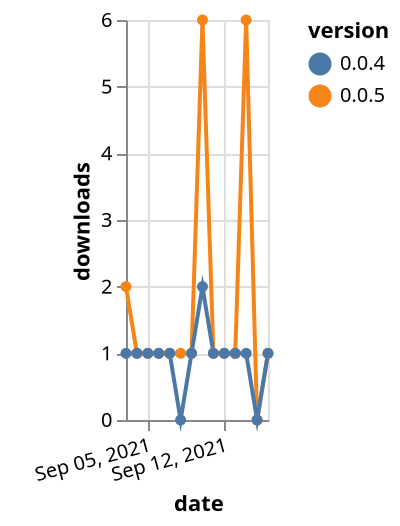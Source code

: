 {"$schema": "https://vega.github.io/schema/vega-lite/v5.json", "description": "A simple bar chart with embedded data.", "data": {"values": [{"date": "2021-09-03", "total": 172, "delta": 2, "version": "0.0.5"}, {"date": "2021-09-04", "total": 173, "delta": 1, "version": "0.0.5"}, {"date": "2021-09-05", "total": 174, "delta": 1, "version": "0.0.5"}, {"date": "2021-09-06", "total": 175, "delta": 1, "version": "0.0.5"}, {"date": "2021-09-07", "total": 176, "delta": 1, "version": "0.0.5"}, {"date": "2021-09-08", "total": 177, "delta": 1, "version": "0.0.5"}, {"date": "2021-09-09", "total": 178, "delta": 1, "version": "0.0.5"}, {"date": "2021-09-10", "total": 184, "delta": 6, "version": "0.0.5"}, {"date": "2021-09-11", "total": 185, "delta": 1, "version": "0.0.5"}, {"date": "2021-09-12", "total": 186, "delta": 1, "version": "0.0.5"}, {"date": "2021-09-13", "total": 187, "delta": 1, "version": "0.0.5"}, {"date": "2021-09-14", "total": 193, "delta": 6, "version": "0.0.5"}, {"date": "2021-09-15", "total": 193, "delta": 0, "version": "0.0.5"}, {"date": "2021-09-16", "total": 194, "delta": 1, "version": "0.0.5"}, {"date": "2021-09-03", "total": 150, "delta": 1, "version": "0.0.4"}, {"date": "2021-09-04", "total": 151, "delta": 1, "version": "0.0.4"}, {"date": "2021-09-05", "total": 152, "delta": 1, "version": "0.0.4"}, {"date": "2021-09-06", "total": 153, "delta": 1, "version": "0.0.4"}, {"date": "2021-09-07", "total": 154, "delta": 1, "version": "0.0.4"}, {"date": "2021-09-08", "total": 154, "delta": 0, "version": "0.0.4"}, {"date": "2021-09-09", "total": 155, "delta": 1, "version": "0.0.4"}, {"date": "2021-09-10", "total": 157, "delta": 2, "version": "0.0.4"}, {"date": "2021-09-11", "total": 158, "delta": 1, "version": "0.0.4"}, {"date": "2021-09-12", "total": 159, "delta": 1, "version": "0.0.4"}, {"date": "2021-09-13", "total": 160, "delta": 1, "version": "0.0.4"}, {"date": "2021-09-14", "total": 161, "delta": 1, "version": "0.0.4"}, {"date": "2021-09-15", "total": 161, "delta": 0, "version": "0.0.4"}, {"date": "2021-09-16", "total": 162, "delta": 1, "version": "0.0.4"}]}, "width": "container", "mark": {"type": "line", "point": {"filled": true}}, "encoding": {"x": {"field": "date", "type": "temporal", "timeUnit": "yearmonthdate", "title": "date", "axis": {"labelAngle": -15}}, "y": {"field": "delta", "type": "quantitative", "title": "downloads"}, "color": {"field": "version", "type": "nominal"}, "tooltip": {"field": "delta"}}}